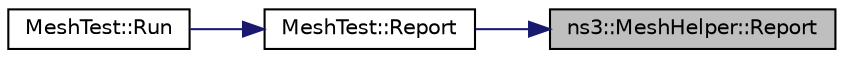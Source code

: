 digraph "ns3::MeshHelper::Report"
{
 // LATEX_PDF_SIZE
  edge [fontname="Helvetica",fontsize="10",labelfontname="Helvetica",labelfontsize="10"];
  node [fontname="Helvetica",fontsize="10",shape=record];
  rankdir="RL";
  Node1 [label="ns3::MeshHelper::Report",height=0.2,width=0.4,color="black", fillcolor="grey75", style="filled", fontcolor="black",tooltip="Print statistics."];
  Node1 -> Node2 [dir="back",color="midnightblue",fontsize="10",style="solid",fontname="Helvetica"];
  Node2 [label="MeshTest::Report",height=0.2,width=0.4,color="black", fillcolor="white", style="filled",URL="$class_mesh_test.html#aceb70a8a164043db7a4249e239d07841",tooltip="Print mesh devices diagnostics."];
  Node2 -> Node3 [dir="back",color="midnightblue",fontsize="10",style="solid",fontname="Helvetica"];
  Node3 [label="MeshTest::Run",height=0.2,width=0.4,color="black", fillcolor="white", style="filled",URL="$class_mesh_test.html#aef875ab767a18a8732de07aea724681c",tooltip="Run test."];
}
